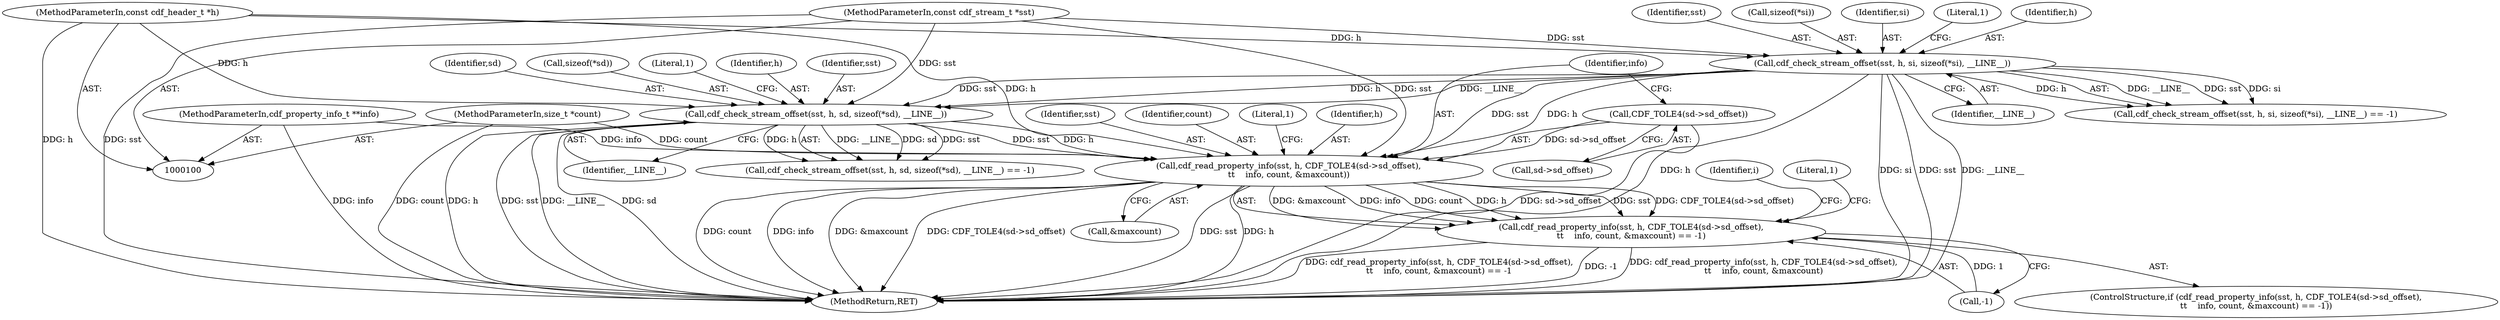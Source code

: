 digraph "0_file_b8acc83781d5a24cc5101e525d15efe0482c280d@pointer" {
"1000219" [label="(Call,cdf_read_property_info(sst, h, CDF_TOLE4(sd->sd_offset),\n\t\t    info, count, &maxcount))"];
"1000123" [label="(Call,cdf_check_stream_offset(sst, h, sd, sizeof(*sd), __LINE__))"];
"1000112" [label="(Call,cdf_check_stream_offset(sst, h, si, sizeof(*si), __LINE__))"];
"1000101" [label="(MethodParameterIn,const cdf_stream_t *sst)"];
"1000102" [label="(MethodParameterIn,const cdf_header_t *h)"];
"1000222" [label="(Call,CDF_TOLE4(sd->sd_offset))"];
"1000104" [label="(MethodParameterIn,cdf_property_info_t **info)"];
"1000105" [label="(MethodParameterIn,size_t *count)"];
"1000218" [label="(Call,cdf_read_property_info(sst, h, CDF_TOLE4(sd->sd_offset),\n\t\t    info, count, &maxcount) == -1)"];
"1000202" [label="(Identifier,i)"];
"1000238" [label="(MethodReturn,RET)"];
"1000113" [label="(Identifier,sst)"];
"1000220" [label="(Identifier,sst)"];
"1000227" [label="(Identifier,count)"];
"1000223" [label="(Call,sd->sd_offset)"];
"1000112" [label="(Call,cdf_check_stream_offset(sst, h, si, sizeof(*si), __LINE__))"];
"1000119" [label="(Identifier,__LINE__)"];
"1000116" [label="(Call,sizeof(*si))"];
"1000130" [label="(Identifier,__LINE__)"];
"1000124" [label="(Identifier,sst)"];
"1000235" [label="(Literal,1)"];
"1000218" [label="(Call,cdf_read_property_info(sst, h, CDF_TOLE4(sd->sd_offset),\n\t\t    info, count, &maxcount) == -1)"];
"1000228" [label="(Call,&maxcount)"];
"1000122" [label="(Call,cdf_check_stream_offset(sst, h, sd, sizeof(*sd), __LINE__) == -1)"];
"1000123" [label="(Call,cdf_check_stream_offset(sst, h, sd, sizeof(*sd), __LINE__))"];
"1000101" [label="(MethodParameterIn,const cdf_stream_t *sst)"];
"1000126" [label="(Identifier,sd)"];
"1000219" [label="(Call,cdf_read_property_info(sst, h, CDF_TOLE4(sd->sd_offset),\n\t\t    info, count, &maxcount))"];
"1000102" [label="(MethodParameterIn,const cdf_header_t *h)"];
"1000231" [label="(Literal,1)"];
"1000222" [label="(Call,CDF_TOLE4(sd->sd_offset))"];
"1000127" [label="(Call,sizeof(*sd))"];
"1000132" [label="(Literal,1)"];
"1000111" [label="(Call,cdf_check_stream_offset(sst, h, si, sizeof(*si), __LINE__) == -1)"];
"1000115" [label="(Identifier,si)"];
"1000105" [label="(MethodParameterIn,size_t *count)"];
"1000217" [label="(ControlStructure,if (cdf_read_property_info(sst, h, CDF_TOLE4(sd->sd_offset),\n\t\t    info, count, &maxcount) == -1))"];
"1000230" [label="(Call,-1)"];
"1000221" [label="(Identifier,h)"];
"1000121" [label="(Literal,1)"];
"1000104" [label="(MethodParameterIn,cdf_property_info_t **info)"];
"1000114" [label="(Identifier,h)"];
"1000125" [label="(Identifier,h)"];
"1000226" [label="(Identifier,info)"];
"1000219" -> "1000218"  [label="AST: "];
"1000219" -> "1000228"  [label="CFG: "];
"1000220" -> "1000219"  [label="AST: "];
"1000221" -> "1000219"  [label="AST: "];
"1000222" -> "1000219"  [label="AST: "];
"1000226" -> "1000219"  [label="AST: "];
"1000227" -> "1000219"  [label="AST: "];
"1000228" -> "1000219"  [label="AST: "];
"1000231" -> "1000219"  [label="CFG: "];
"1000219" -> "1000238"  [label="DDG: h"];
"1000219" -> "1000238"  [label="DDG: count"];
"1000219" -> "1000238"  [label="DDG: info"];
"1000219" -> "1000238"  [label="DDG: &maxcount"];
"1000219" -> "1000238"  [label="DDG: CDF_TOLE4(sd->sd_offset)"];
"1000219" -> "1000238"  [label="DDG: sst"];
"1000219" -> "1000218"  [label="DDG: &maxcount"];
"1000219" -> "1000218"  [label="DDG: info"];
"1000219" -> "1000218"  [label="DDG: count"];
"1000219" -> "1000218"  [label="DDG: h"];
"1000219" -> "1000218"  [label="DDG: sst"];
"1000219" -> "1000218"  [label="DDG: CDF_TOLE4(sd->sd_offset)"];
"1000123" -> "1000219"  [label="DDG: sst"];
"1000123" -> "1000219"  [label="DDG: h"];
"1000112" -> "1000219"  [label="DDG: sst"];
"1000112" -> "1000219"  [label="DDG: h"];
"1000101" -> "1000219"  [label="DDG: sst"];
"1000102" -> "1000219"  [label="DDG: h"];
"1000222" -> "1000219"  [label="DDG: sd->sd_offset"];
"1000104" -> "1000219"  [label="DDG: info"];
"1000105" -> "1000219"  [label="DDG: count"];
"1000123" -> "1000122"  [label="AST: "];
"1000123" -> "1000130"  [label="CFG: "];
"1000124" -> "1000123"  [label="AST: "];
"1000125" -> "1000123"  [label="AST: "];
"1000126" -> "1000123"  [label="AST: "];
"1000127" -> "1000123"  [label="AST: "];
"1000130" -> "1000123"  [label="AST: "];
"1000132" -> "1000123"  [label="CFG: "];
"1000123" -> "1000238"  [label="DDG: __LINE__"];
"1000123" -> "1000238"  [label="DDG: sd"];
"1000123" -> "1000238"  [label="DDG: h"];
"1000123" -> "1000238"  [label="DDG: sst"];
"1000123" -> "1000122"  [label="DDG: __LINE__"];
"1000123" -> "1000122"  [label="DDG: sd"];
"1000123" -> "1000122"  [label="DDG: sst"];
"1000123" -> "1000122"  [label="DDG: h"];
"1000112" -> "1000123"  [label="DDG: sst"];
"1000112" -> "1000123"  [label="DDG: h"];
"1000112" -> "1000123"  [label="DDG: __LINE__"];
"1000101" -> "1000123"  [label="DDG: sst"];
"1000102" -> "1000123"  [label="DDG: h"];
"1000112" -> "1000111"  [label="AST: "];
"1000112" -> "1000119"  [label="CFG: "];
"1000113" -> "1000112"  [label="AST: "];
"1000114" -> "1000112"  [label="AST: "];
"1000115" -> "1000112"  [label="AST: "];
"1000116" -> "1000112"  [label="AST: "];
"1000119" -> "1000112"  [label="AST: "];
"1000121" -> "1000112"  [label="CFG: "];
"1000112" -> "1000238"  [label="DDG: h"];
"1000112" -> "1000238"  [label="DDG: si"];
"1000112" -> "1000238"  [label="DDG: sst"];
"1000112" -> "1000238"  [label="DDG: __LINE__"];
"1000112" -> "1000111"  [label="DDG: __LINE__"];
"1000112" -> "1000111"  [label="DDG: sst"];
"1000112" -> "1000111"  [label="DDG: si"];
"1000112" -> "1000111"  [label="DDG: h"];
"1000101" -> "1000112"  [label="DDG: sst"];
"1000102" -> "1000112"  [label="DDG: h"];
"1000101" -> "1000100"  [label="AST: "];
"1000101" -> "1000238"  [label="DDG: sst"];
"1000102" -> "1000100"  [label="AST: "];
"1000102" -> "1000238"  [label="DDG: h"];
"1000222" -> "1000223"  [label="CFG: "];
"1000223" -> "1000222"  [label="AST: "];
"1000226" -> "1000222"  [label="CFG: "];
"1000222" -> "1000238"  [label="DDG: sd->sd_offset"];
"1000104" -> "1000100"  [label="AST: "];
"1000104" -> "1000238"  [label="DDG: info"];
"1000105" -> "1000100"  [label="AST: "];
"1000105" -> "1000238"  [label="DDG: count"];
"1000218" -> "1000217"  [label="AST: "];
"1000218" -> "1000230"  [label="CFG: "];
"1000230" -> "1000218"  [label="AST: "];
"1000235" -> "1000218"  [label="CFG: "];
"1000202" -> "1000218"  [label="CFG: "];
"1000218" -> "1000238"  [label="DDG: cdf_read_property_info(sst, h, CDF_TOLE4(sd->sd_offset),\n\t\t    info, count, &maxcount)"];
"1000218" -> "1000238"  [label="DDG: cdf_read_property_info(sst, h, CDF_TOLE4(sd->sd_offset),\n\t\t    info, count, &maxcount) == -1"];
"1000218" -> "1000238"  [label="DDG: -1"];
"1000230" -> "1000218"  [label="DDG: 1"];
}
